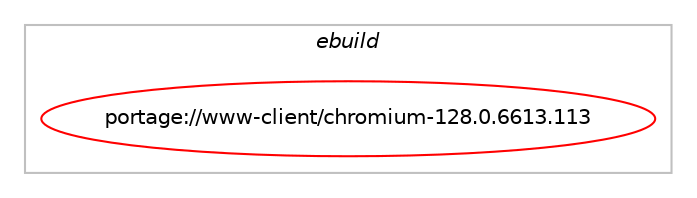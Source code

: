 digraph prolog {

# *************
# Graph options
# *************

newrank=true;
concentrate=true;
compound=true;
graph [rankdir=LR,fontname=Helvetica,fontsize=10,ranksep=1.5];#, ranksep=2.5, nodesep=0.2];
edge  [arrowhead=vee];
node  [fontname=Helvetica,fontsize=10];

# **********
# The ebuild
# **********

subgraph cluster_leftcol {
color=gray;
label=<<i>ebuild</i>>;
id [label="portage://www-client/chromium-128.0.6613.113", color=red, width=4, href="../www-client/chromium-128.0.6613.113.svg"];
}

# ****************
# The dependencies
# ****************

subgraph cluster_midcol {
color=gray;
label=<<i>dependencies</i>>;
subgraph cluster_compile {
fillcolor="#eeeeee";
style=filled;
label=<<i>compile</i>>;
# *** BEGIN UNKNOWN DEPENDENCY TYPE (TODO) ***
# id -> equal(use_conditional_group(negative,headless,portage://www-client/chromium-128.0.6613.113,[use_conditional_group(positive,X,portage://www-client/chromium-128.0.6613.113,[package_dependency(portage://www-client/chromium-128.0.6613.113,install,no,x11-libs,libXcomposite,none,[,,],any_same_slot,[]),package_dependency(portage://www-client/chromium-128.0.6613.113,install,no,x11-libs,libXcursor,none,[,,],any_same_slot,[]),package_dependency(portage://www-client/chromium-128.0.6613.113,install,no,x11-libs,libXdamage,none,[,,],any_same_slot,[]),package_dependency(portage://www-client/chromium-128.0.6613.113,install,no,x11-libs,libXfixes,none,[,,],any_same_slot,[]),package_dependency(portage://www-client/chromium-128.0.6613.113,install,no,x11-libs,libXi,greaterequal,[1.6.0,,,1.6.0],any_same_slot,[]),package_dependency(portage://www-client/chromium-128.0.6613.113,install,no,x11-libs,libXrandr,none,[,,],any_same_slot,[]),package_dependency(portage://www-client/chromium-128.0.6613.113,install,no,x11-libs,libXrender,none,[,,],any_same_slot,[]),package_dependency(portage://www-client/chromium-128.0.6613.113,install,no,x11-libs,libXtst,none,[,,],any_same_slot,[]),package_dependency(portage://www-client/chromium-128.0.6613.113,install,no,x11-libs,libxshmfence,none,[,,],any_same_slot,[])]),package_dependency(portage://www-client/chromium-128.0.6613.113,install,no,app-accessibility,at-spi2-core,greaterequal,[2.46.0,,,2.46.0],[slot(2)],[]),package_dependency(portage://www-client/chromium-128.0.6613.113,install,no,media-libs,mesa,none,[,,],any_same_slot,[use(optenable(X),none),use(optenable(wayland),none)]),use_conditional_group(positive,cups,portage://www-client/chromium-128.0.6613.113,[package_dependency(portage://www-client/chromium-128.0.6613.113,install,no,net-print,cups,greaterequal,[1.3.11,,,1.3.11],any_same_slot,[])]),package_dependency(portage://www-client/chromium-128.0.6613.113,install,no,virtual,udev,none,[,,],[],[]),package_dependency(portage://www-client/chromium-128.0.6613.113,install,no,x11-libs,cairo,none,[,,],any_same_slot,[]),package_dependency(portage://www-client/chromium-128.0.6613.113,install,no,x11-libs,gdk-pixbuf,none,[,,],[slot(2)],[]),package_dependency(portage://www-client/chromium-128.0.6613.113,install,no,x11-libs,pango,none,[,,],any_same_slot,[]),use_conditional_group(positive,qt5,portage://www-client/chromium-128.0.6613.113,[package_dependency(portage://www-client/chromium-128.0.6613.113,install,no,dev-qt,qtcore,none,[,,],[slot(5)],[]),package_dependency(portage://www-client/chromium-128.0.6613.113,install,no,dev-qt,qtwidgets,none,[,,],[slot(5)],[])]),use_conditional_group(positive,qt6,portage://www-client/chromium-128.0.6613.113,[package_dependency(portage://www-client/chromium-128.0.6613.113,install,no,dev-qt,qtbase,none,[,,],[slot(6)],[use(enable(gui),none),use(enable(widgets),none)])])]))
# *** END UNKNOWN DEPENDENCY TYPE (TODO) ***

# *** BEGIN UNKNOWN DEPENDENCY TYPE (TODO) ***
# id -> equal(use_conditional_group(negative,headless,portage://www-client/chromium-128.0.6613.113,[use_conditional_group(positive,gtk4,portage://www-client/chromium-128.0.6613.113,[package_dependency(portage://www-client/chromium-128.0.6613.113,install,no,gui-libs,gtk,none,[,,],[slot(4)],[use(optenable(X),none),use(optenable(wayland),none)])]),use_conditional_group(negative,gtk4,portage://www-client/chromium-128.0.6613.113,[package_dependency(portage://www-client/chromium-128.0.6613.113,install,no,x11-libs,gtk+,none,[,,],[slot(3)],[use(optenable(X),none),use(optenable(wayland),none)])])]))
# *** END UNKNOWN DEPENDENCY TYPE (TODO) ***

# *** BEGIN UNKNOWN DEPENDENCY TYPE (TODO) ***
# id -> equal(use_conditional_group(negative,headless,portage://www-client/chromium-128.0.6613.113,[package_dependency(portage://www-client/chromium-128.0.6613.113,install,no,dev-libs,glib,none,[,,],[slot(2)],[]),package_dependency(portage://www-client/chromium-128.0.6613.113,install,no,media-libs,alsa-lib,greaterequal,[1.0.19,,,1.0.19],any_same_slot,[]),use_conditional_group(positive,pulseaudio,portage://www-client/chromium-128.0.6613.113,[package_dependency(portage://www-client/chromium-128.0.6613.113,install,no,media-libs,libpulse,none,[,,],any_same_slot,[])]),package_dependency(portage://www-client/chromium-128.0.6613.113,install,no,sys-apps,pciutils,none,[,,],any_same_slot,[]),use_conditional_group(positive,kerberos,portage://www-client/chromium-128.0.6613.113,[package_dependency(portage://www-client/chromium-128.0.6613.113,install,no,virtual,krb5,none,[,,],[],[])]),use_conditional_group(positive,vaapi,portage://www-client/chromium-128.0.6613.113,[package_dependency(portage://www-client/chromium-128.0.6613.113,install,no,media-libs,libva,greaterequal,[2.7,,,2.7],any_same_slot,[use(optenable(X),none),use(optenable(wayland),none)])]),use_conditional_group(positive,X,portage://www-client/chromium-128.0.6613.113,[package_dependency(portage://www-client/chromium-128.0.6613.113,install,no,x11-base,xorg-proto,none,[,,],any_same_slot,[]),package_dependency(portage://www-client/chromium-128.0.6613.113,install,no,x11-libs,libX11,none,[,,],any_same_slot,[]),package_dependency(portage://www-client/chromium-128.0.6613.113,install,no,x11-libs,libxcb,none,[,,],any_same_slot,[]),package_dependency(portage://www-client/chromium-128.0.6613.113,install,no,x11-libs,libXext,none,[,,],any_same_slot,[])]),package_dependency(portage://www-client/chromium-128.0.6613.113,install,no,x11-libs,libxkbcommon,none,[,,],any_same_slot,[]),use_conditional_group(positive,wayland,portage://www-client/chromium-128.0.6613.113,[package_dependency(portage://www-client/chromium-128.0.6613.113,install,no,dev-libs,libffi,none,[,,],any_same_slot,[]),package_dependency(portage://www-client/chromium-128.0.6613.113,install,no,dev-libs,wayland,none,[,,],any_same_slot,[]),use_conditional_group(positive,screencast,portage://www-client/chromium-128.0.6613.113,[package_dependency(portage://www-client/chromium-128.0.6613.113,install,no,media-video,pipewire,none,[,,],any_same_slot,[])])])]))
# *** END UNKNOWN DEPENDENCY TYPE (TODO) ***

# *** BEGIN UNKNOWN DEPENDENCY TYPE (TODO) ***
# id -> equal(use_conditional_group(positive,system-harfbuzz,portage://www-client/chromium-128.0.6613.113,[package_dependency(portage://www-client/chromium-128.0.6613.113,install,no,media-libs,harfbuzz,greaterequal,[3,,,3],[slot(0),equal],[use(enable(icu),negative)])]))
# *** END UNKNOWN DEPENDENCY TYPE (TODO) ***

# *** BEGIN UNKNOWN DEPENDENCY TYPE (TODO) ***
# id -> equal(use_conditional_group(positive,system-icu,portage://www-client/chromium-128.0.6613.113,[package_dependency(portage://www-client/chromium-128.0.6613.113,install,no,dev-libs,icu,greaterequal,[73.0,,,73.0],any_same_slot,[])]))
# *** END UNKNOWN DEPENDENCY TYPE (TODO) ***

# *** BEGIN UNKNOWN DEPENDENCY TYPE (TODO) ***
# id -> equal(use_conditional_group(positive,system-png,portage://www-client/chromium-128.0.6613.113,[package_dependency(portage://www-client/chromium-128.0.6613.113,install,no,media-libs,libpng,none,[,,],any_same_slot,[use(disable(apng),negative)])]))
# *** END UNKNOWN DEPENDENCY TYPE (TODO) ***

# *** BEGIN UNKNOWN DEPENDENCY TYPE (TODO) ***
# id -> equal(use_conditional_group(positive,system-zstd,portage://www-client/chromium-128.0.6613.113,[package_dependency(portage://www-client/chromium-128.0.6613.113,install,no,app-arch,zstd,greaterequal,[1.5.5,,,1.5.5],any_same_slot,[])]))
# *** END UNKNOWN DEPENDENCY TYPE (TODO) ***

# *** BEGIN UNKNOWN DEPENDENCY TYPE (TODO) ***
# id -> equal(package_dependency(portage://www-client/chromium-128.0.6613.113,install,no,app-arch,bzip2,none,[,,],any_same_slot,[]))
# *** END UNKNOWN DEPENDENCY TYPE (TODO) ***

# *** BEGIN UNKNOWN DEPENDENCY TYPE (TODO) ***
# id -> equal(package_dependency(portage://www-client/chromium-128.0.6613.113,install,no,dev-libs,expat,none,[,,],any_same_slot,[]))
# *** END UNKNOWN DEPENDENCY TYPE (TODO) ***

# *** BEGIN UNKNOWN DEPENDENCY TYPE (TODO) ***
# id -> equal(package_dependency(portage://www-client/chromium-128.0.6613.113,install,no,dev-libs,libxml2,greaterequal,[2.12.4,,,2.12.4],any_same_slot,[use(enable(icu),none)]))
# *** END UNKNOWN DEPENDENCY TYPE (TODO) ***

# *** BEGIN UNKNOWN DEPENDENCY TYPE (TODO) ***
# id -> equal(package_dependency(portage://www-client/chromium-128.0.6613.113,install,no,dev-libs,libxslt,none,[,,],any_same_slot,[]))
# *** END UNKNOWN DEPENDENCY TYPE (TODO) ***

# *** BEGIN UNKNOWN DEPENDENCY TYPE (TODO) ***
# id -> equal(package_dependency(portage://www-client/chromium-128.0.6613.113,install,no,dev-libs,nspr,none,[,,],any_same_slot,[]))
# *** END UNKNOWN DEPENDENCY TYPE (TODO) ***

# *** BEGIN UNKNOWN DEPENDENCY TYPE (TODO) ***
# id -> equal(package_dependency(portage://www-client/chromium-128.0.6613.113,install,no,dev-libs,nss,greaterequal,[3.26,,,3.26],any_same_slot,[]))
# *** END UNKNOWN DEPENDENCY TYPE (TODO) ***

# *** BEGIN UNKNOWN DEPENDENCY TYPE (TODO) ***
# id -> equal(package_dependency(portage://www-client/chromium-128.0.6613.113,install,no,media-libs,flac,none,[,,],any_same_slot,[]))
# *** END UNKNOWN DEPENDENCY TYPE (TODO) ***

# *** BEGIN UNKNOWN DEPENDENCY TYPE (TODO) ***
# id -> equal(package_dependency(portage://www-client/chromium-128.0.6613.113,install,no,media-libs,fontconfig,none,[,,],any_same_slot,[]))
# *** END UNKNOWN DEPENDENCY TYPE (TODO) ***

# *** BEGIN UNKNOWN DEPENDENCY TYPE (TODO) ***
# id -> equal(package_dependency(portage://www-client/chromium-128.0.6613.113,install,no,media-libs,freetype,greaterequal,[2.11.0,,-r1,2.11.0-r1],any_same_slot,[]))
# *** END UNKNOWN DEPENDENCY TYPE (TODO) ***

# *** BEGIN UNKNOWN DEPENDENCY TYPE (TODO) ***
# id -> equal(package_dependency(portage://www-client/chromium-128.0.6613.113,install,no,media-libs,libjpeg-turbo,none,[,,],any_same_slot,[]))
# *** END UNKNOWN DEPENDENCY TYPE (TODO) ***

# *** BEGIN UNKNOWN DEPENDENCY TYPE (TODO) ***
# id -> equal(package_dependency(portage://www-client/chromium-128.0.6613.113,install,no,media-libs,libwebp,greaterequal,[0.4.0,,,0.4.0],any_same_slot,[]))
# *** END UNKNOWN DEPENDENCY TYPE (TODO) ***

# *** BEGIN UNKNOWN DEPENDENCY TYPE (TODO) ***
# id -> equal(package_dependency(portage://www-client/chromium-128.0.6613.113,install,no,media-libs,mesa,none,[,,],any_same_slot,[use(enable(gbm),positive)]))
# *** END UNKNOWN DEPENDENCY TYPE (TODO) ***

# *** BEGIN UNKNOWN DEPENDENCY TYPE (TODO) ***
# id -> equal(package_dependency(portage://www-client/chromium-128.0.6613.113,install,no,media-libs,openh264,greaterequal,[1.6.0,,,1.6.0],any_same_slot,[]))
# *** END UNKNOWN DEPENDENCY TYPE (TODO) ***

# *** BEGIN UNKNOWN DEPENDENCY TYPE (TODO) ***
# id -> equal(package_dependency(portage://www-client/chromium-128.0.6613.113,install,no,net-misc,curl,none,[,,],[],[use(enable(ssl),none)]))
# *** END UNKNOWN DEPENDENCY TYPE (TODO) ***

# *** BEGIN UNKNOWN DEPENDENCY TYPE (TODO) ***
# id -> equal(package_dependency(portage://www-client/chromium-128.0.6613.113,install,no,sys-apps,dbus,none,[,,],any_same_slot,[]))
# *** END UNKNOWN DEPENDENCY TYPE (TODO) ***

# *** BEGIN UNKNOWN DEPENDENCY TYPE (TODO) ***
# id -> equal(package_dependency(portage://www-client/chromium-128.0.6613.113,install,no,sys-libs,zlib,none,[,,],any_same_slot,[]))
# *** END UNKNOWN DEPENDENCY TYPE (TODO) ***

# *** BEGIN UNKNOWN DEPENDENCY TYPE (TODO) ***
# id -> equal(package_dependency(portage://www-client/chromium-128.0.6613.113,install,no,sys-libs,zlib,none,[,,],any_same_slot,[use(enable(minizip),none)]))
# *** END UNKNOWN DEPENDENCY TYPE (TODO) ***

# *** BEGIN UNKNOWN DEPENDENCY TYPE (TODO) ***
# id -> equal(package_dependency(portage://www-client/chromium-128.0.6613.113,install,no,x11-libs,libdrm,none,[,,],any_same_slot,[]))
# *** END UNKNOWN DEPENDENCY TYPE (TODO) ***

}
subgraph cluster_compileandrun {
fillcolor="#eeeeee";
style=filled;
label=<<i>compile and run</i>>;
}
subgraph cluster_run {
fillcolor="#eeeeee";
style=filled;
label=<<i>run</i>>;
# *** BEGIN UNKNOWN DEPENDENCY TYPE (TODO) ***
# id -> equal(use_conditional_group(negative,headless,portage://www-client/chromium-128.0.6613.113,[any_of_group([package_dependency(portage://www-client/chromium-128.0.6613.113,run,no,x11-libs,gtk+,none,[,,],[slot(3)],[use(optenable(X),none),use(optenable(wayland),none)]),package_dependency(portage://www-client/chromium-128.0.6613.113,run,no,gui-libs,gtk,none,[,,],[slot(4)],[use(optenable(X),none),use(optenable(wayland),none)])]),use_conditional_group(positive,qt5,portage://www-client/chromium-128.0.6613.113,[package_dependency(portage://www-client/chromium-128.0.6613.113,run,no,dev-qt,qtgui,none,[,,],[slot(5)],[use(optenable(X),none),use(optenable(wayland),none)])]),use_conditional_group(positive,qt6,portage://www-client/chromium-128.0.6613.113,[package_dependency(portage://www-client/chromium-128.0.6613.113,run,no,dev-qt,qtbase,none,[,,],[slot(6)],[use(optenable(X),none),use(optenable(wayland),none)])])]))
# *** END UNKNOWN DEPENDENCY TYPE (TODO) ***

# *** BEGIN UNKNOWN DEPENDENCY TYPE (TODO) ***
# id -> equal(use_conditional_group(negative,headless,portage://www-client/chromium-128.0.6613.113,[use_conditional_group(positive,X,portage://www-client/chromium-128.0.6613.113,[package_dependency(portage://www-client/chromium-128.0.6613.113,run,no,x11-libs,libXcomposite,none,[,,],any_same_slot,[]),package_dependency(portage://www-client/chromium-128.0.6613.113,run,no,x11-libs,libXcursor,none,[,,],any_same_slot,[]),package_dependency(portage://www-client/chromium-128.0.6613.113,run,no,x11-libs,libXdamage,none,[,,],any_same_slot,[]),package_dependency(portage://www-client/chromium-128.0.6613.113,run,no,x11-libs,libXfixes,none,[,,],any_same_slot,[]),package_dependency(portage://www-client/chromium-128.0.6613.113,run,no,x11-libs,libXi,greaterequal,[1.6.0,,,1.6.0],any_same_slot,[]),package_dependency(portage://www-client/chromium-128.0.6613.113,run,no,x11-libs,libXrandr,none,[,,],any_same_slot,[]),package_dependency(portage://www-client/chromium-128.0.6613.113,run,no,x11-libs,libXrender,none,[,,],any_same_slot,[]),package_dependency(portage://www-client/chromium-128.0.6613.113,run,no,x11-libs,libXtst,none,[,,],any_same_slot,[]),package_dependency(portage://www-client/chromium-128.0.6613.113,run,no,x11-libs,libxshmfence,none,[,,],any_same_slot,[])]),package_dependency(portage://www-client/chromium-128.0.6613.113,run,no,app-accessibility,at-spi2-core,greaterequal,[2.46.0,,,2.46.0],[slot(2)],[]),package_dependency(portage://www-client/chromium-128.0.6613.113,run,no,media-libs,mesa,none,[,,],any_same_slot,[use(optenable(X),none),use(optenable(wayland),none)]),use_conditional_group(positive,cups,portage://www-client/chromium-128.0.6613.113,[package_dependency(portage://www-client/chromium-128.0.6613.113,run,no,net-print,cups,greaterequal,[1.3.11,,,1.3.11],any_same_slot,[])]),package_dependency(portage://www-client/chromium-128.0.6613.113,run,no,virtual,udev,none,[,,],[],[]),package_dependency(portage://www-client/chromium-128.0.6613.113,run,no,x11-libs,cairo,none,[,,],any_same_slot,[]),package_dependency(portage://www-client/chromium-128.0.6613.113,run,no,x11-libs,gdk-pixbuf,none,[,,],[slot(2)],[]),package_dependency(portage://www-client/chromium-128.0.6613.113,run,no,x11-libs,pango,none,[,,],any_same_slot,[]),use_conditional_group(positive,qt5,portage://www-client/chromium-128.0.6613.113,[package_dependency(portage://www-client/chromium-128.0.6613.113,run,no,dev-qt,qtcore,none,[,,],[slot(5)],[]),package_dependency(portage://www-client/chromium-128.0.6613.113,run,no,dev-qt,qtwidgets,none,[,,],[slot(5)],[])]),use_conditional_group(positive,qt6,portage://www-client/chromium-128.0.6613.113,[package_dependency(portage://www-client/chromium-128.0.6613.113,run,no,dev-qt,qtbase,none,[,,],[slot(6)],[use(enable(gui),none),use(enable(widgets),none)])])]))
# *** END UNKNOWN DEPENDENCY TYPE (TODO) ***

# *** BEGIN UNKNOWN DEPENDENCY TYPE (TODO) ***
# id -> equal(use_conditional_group(negative,headless,portage://www-client/chromium-128.0.6613.113,[package_dependency(portage://www-client/chromium-128.0.6613.113,run,no,dev-libs,glib,none,[,,],[slot(2)],[]),package_dependency(portage://www-client/chromium-128.0.6613.113,run,no,media-libs,alsa-lib,greaterequal,[1.0.19,,,1.0.19],any_same_slot,[]),use_conditional_group(positive,pulseaudio,portage://www-client/chromium-128.0.6613.113,[package_dependency(portage://www-client/chromium-128.0.6613.113,run,no,media-libs,libpulse,none,[,,],any_same_slot,[])]),package_dependency(portage://www-client/chromium-128.0.6613.113,run,no,sys-apps,pciutils,none,[,,],any_same_slot,[]),use_conditional_group(positive,kerberos,portage://www-client/chromium-128.0.6613.113,[package_dependency(portage://www-client/chromium-128.0.6613.113,run,no,virtual,krb5,none,[,,],[],[])]),use_conditional_group(positive,vaapi,portage://www-client/chromium-128.0.6613.113,[package_dependency(portage://www-client/chromium-128.0.6613.113,run,no,media-libs,libva,greaterequal,[2.7,,,2.7],any_same_slot,[use(optenable(X),none),use(optenable(wayland),none)])]),use_conditional_group(positive,X,portage://www-client/chromium-128.0.6613.113,[package_dependency(portage://www-client/chromium-128.0.6613.113,run,no,x11-base,xorg-proto,none,[,,],any_same_slot,[]),package_dependency(portage://www-client/chromium-128.0.6613.113,run,no,x11-libs,libX11,none,[,,],any_same_slot,[]),package_dependency(portage://www-client/chromium-128.0.6613.113,run,no,x11-libs,libxcb,none,[,,],any_same_slot,[]),package_dependency(portage://www-client/chromium-128.0.6613.113,run,no,x11-libs,libXext,none,[,,],any_same_slot,[])]),package_dependency(portage://www-client/chromium-128.0.6613.113,run,no,x11-libs,libxkbcommon,none,[,,],any_same_slot,[]),use_conditional_group(positive,wayland,portage://www-client/chromium-128.0.6613.113,[package_dependency(portage://www-client/chromium-128.0.6613.113,run,no,dev-libs,libffi,none,[,,],any_same_slot,[]),package_dependency(portage://www-client/chromium-128.0.6613.113,run,no,dev-libs,wayland,none,[,,],any_same_slot,[]),use_conditional_group(positive,screencast,portage://www-client/chromium-128.0.6613.113,[package_dependency(portage://www-client/chromium-128.0.6613.113,run,no,media-video,pipewire,none,[,,],any_same_slot,[])])])]))
# *** END UNKNOWN DEPENDENCY TYPE (TODO) ***

# *** BEGIN UNKNOWN DEPENDENCY TYPE (TODO) ***
# id -> equal(use_conditional_group(positive,bindist,portage://www-client/chromium-128.0.6613.113,[use_conditional_group(negative,ffmpeg-chromium,portage://www-client/chromium-128.0.6613.113,[package_dependency(portage://www-client/chromium-128.0.6613.113,run,no,media-video,ffmpeg,greaterequal,[6.1,,-r1,6.1-r1],[slot(0),subslot(58.60.60)],[use(enable(chromium),none)])]),use_conditional_group(positive,ffmpeg-chromium,portage://www-client/chromium-128.0.6613.113,[package_dependency(portage://www-client/chromium-128.0.6613.113,run,no,media-video,ffmpeg-chromium,none,[,,],[slot(128)],[])])]))
# *** END UNKNOWN DEPENDENCY TYPE (TODO) ***

# *** BEGIN UNKNOWN DEPENDENCY TYPE (TODO) ***
# id -> equal(use_conditional_group(positive,selinux,portage://www-client/chromium-128.0.6613.113,[package_dependency(portage://www-client/chromium-128.0.6613.113,run,no,sec-policy,selinux-chromium,none,[,,],[],[])]))
# *** END UNKNOWN DEPENDENCY TYPE (TODO) ***

# *** BEGIN UNKNOWN DEPENDENCY TYPE (TODO) ***
# id -> equal(use_conditional_group(positive,system-harfbuzz,portage://www-client/chromium-128.0.6613.113,[package_dependency(portage://www-client/chromium-128.0.6613.113,run,no,media-libs,harfbuzz,greaterequal,[3,,,3],[slot(0),equal],[use(enable(icu),negative)])]))
# *** END UNKNOWN DEPENDENCY TYPE (TODO) ***

# *** BEGIN UNKNOWN DEPENDENCY TYPE (TODO) ***
# id -> equal(use_conditional_group(positive,system-icu,portage://www-client/chromium-128.0.6613.113,[package_dependency(portage://www-client/chromium-128.0.6613.113,run,no,dev-libs,icu,greaterequal,[73.0,,,73.0],any_same_slot,[])]))
# *** END UNKNOWN DEPENDENCY TYPE (TODO) ***

# *** BEGIN UNKNOWN DEPENDENCY TYPE (TODO) ***
# id -> equal(use_conditional_group(positive,system-png,portage://www-client/chromium-128.0.6613.113,[package_dependency(portage://www-client/chromium-128.0.6613.113,run,no,media-libs,libpng,none,[,,],any_same_slot,[use(disable(apng),negative)])]))
# *** END UNKNOWN DEPENDENCY TYPE (TODO) ***

# *** BEGIN UNKNOWN DEPENDENCY TYPE (TODO) ***
# id -> equal(use_conditional_group(positive,system-zstd,portage://www-client/chromium-128.0.6613.113,[package_dependency(portage://www-client/chromium-128.0.6613.113,run,no,app-arch,zstd,greaterequal,[1.5.5,,,1.5.5],any_same_slot,[])]))
# *** END UNKNOWN DEPENDENCY TYPE (TODO) ***

# *** BEGIN UNKNOWN DEPENDENCY TYPE (TODO) ***
# id -> equal(package_dependency(portage://www-client/chromium-128.0.6613.113,run,no,app-arch,bzip2,none,[,,],any_same_slot,[]))
# *** END UNKNOWN DEPENDENCY TYPE (TODO) ***

# *** BEGIN UNKNOWN DEPENDENCY TYPE (TODO) ***
# id -> equal(package_dependency(portage://www-client/chromium-128.0.6613.113,run,no,dev-libs,expat,none,[,,],any_same_slot,[]))
# *** END UNKNOWN DEPENDENCY TYPE (TODO) ***

# *** BEGIN UNKNOWN DEPENDENCY TYPE (TODO) ***
# id -> equal(package_dependency(portage://www-client/chromium-128.0.6613.113,run,no,dev-libs,libxml2,greaterequal,[2.12.4,,,2.12.4],any_same_slot,[use(enable(icu),none)]))
# *** END UNKNOWN DEPENDENCY TYPE (TODO) ***

# *** BEGIN UNKNOWN DEPENDENCY TYPE (TODO) ***
# id -> equal(package_dependency(portage://www-client/chromium-128.0.6613.113,run,no,dev-libs,libxslt,none,[,,],any_same_slot,[]))
# *** END UNKNOWN DEPENDENCY TYPE (TODO) ***

# *** BEGIN UNKNOWN DEPENDENCY TYPE (TODO) ***
# id -> equal(package_dependency(portage://www-client/chromium-128.0.6613.113,run,no,dev-libs,nspr,none,[,,],any_same_slot,[]))
# *** END UNKNOWN DEPENDENCY TYPE (TODO) ***

# *** BEGIN UNKNOWN DEPENDENCY TYPE (TODO) ***
# id -> equal(package_dependency(portage://www-client/chromium-128.0.6613.113,run,no,dev-libs,nss,greaterequal,[3.26,,,3.26],any_same_slot,[]))
# *** END UNKNOWN DEPENDENCY TYPE (TODO) ***

# *** BEGIN UNKNOWN DEPENDENCY TYPE (TODO) ***
# id -> equal(package_dependency(portage://www-client/chromium-128.0.6613.113,run,no,media-libs,flac,none,[,,],any_same_slot,[]))
# *** END UNKNOWN DEPENDENCY TYPE (TODO) ***

# *** BEGIN UNKNOWN DEPENDENCY TYPE (TODO) ***
# id -> equal(package_dependency(portage://www-client/chromium-128.0.6613.113,run,no,media-libs,fontconfig,none,[,,],any_same_slot,[]))
# *** END UNKNOWN DEPENDENCY TYPE (TODO) ***

# *** BEGIN UNKNOWN DEPENDENCY TYPE (TODO) ***
# id -> equal(package_dependency(portage://www-client/chromium-128.0.6613.113,run,no,media-libs,freetype,greaterequal,[2.11.0,,-r1,2.11.0-r1],any_same_slot,[]))
# *** END UNKNOWN DEPENDENCY TYPE (TODO) ***

# *** BEGIN UNKNOWN DEPENDENCY TYPE (TODO) ***
# id -> equal(package_dependency(portage://www-client/chromium-128.0.6613.113,run,no,media-libs,libjpeg-turbo,none,[,,],any_same_slot,[]))
# *** END UNKNOWN DEPENDENCY TYPE (TODO) ***

# *** BEGIN UNKNOWN DEPENDENCY TYPE (TODO) ***
# id -> equal(package_dependency(portage://www-client/chromium-128.0.6613.113,run,no,media-libs,libwebp,greaterequal,[0.4.0,,,0.4.0],any_same_slot,[]))
# *** END UNKNOWN DEPENDENCY TYPE (TODO) ***

# *** BEGIN UNKNOWN DEPENDENCY TYPE (TODO) ***
# id -> equal(package_dependency(portage://www-client/chromium-128.0.6613.113,run,no,media-libs,mesa,none,[,,],any_same_slot,[use(enable(gbm),positive)]))
# *** END UNKNOWN DEPENDENCY TYPE (TODO) ***

# *** BEGIN UNKNOWN DEPENDENCY TYPE (TODO) ***
# id -> equal(package_dependency(portage://www-client/chromium-128.0.6613.113,run,no,media-libs,openh264,greaterequal,[1.6.0,,,1.6.0],any_same_slot,[]))
# *** END UNKNOWN DEPENDENCY TYPE (TODO) ***

# *** BEGIN UNKNOWN DEPENDENCY TYPE (TODO) ***
# id -> equal(package_dependency(portage://www-client/chromium-128.0.6613.113,run,no,net-misc,curl,none,[,,],[],[use(enable(ssl),none)]))
# *** END UNKNOWN DEPENDENCY TYPE (TODO) ***

# *** BEGIN UNKNOWN DEPENDENCY TYPE (TODO) ***
# id -> equal(package_dependency(portage://www-client/chromium-128.0.6613.113,run,no,sys-apps,dbus,none,[,,],any_same_slot,[]))
# *** END UNKNOWN DEPENDENCY TYPE (TODO) ***

# *** BEGIN UNKNOWN DEPENDENCY TYPE (TODO) ***
# id -> equal(package_dependency(portage://www-client/chromium-128.0.6613.113,run,no,sys-libs,zlib,none,[,,],any_same_slot,[]))
# *** END UNKNOWN DEPENDENCY TYPE (TODO) ***

# *** BEGIN UNKNOWN DEPENDENCY TYPE (TODO) ***
# id -> equal(package_dependency(portage://www-client/chromium-128.0.6613.113,run,no,sys-libs,zlib,none,[,,],any_same_slot,[use(enable(minizip),none)]))
# *** END UNKNOWN DEPENDENCY TYPE (TODO) ***

# *** BEGIN UNKNOWN DEPENDENCY TYPE (TODO) ***
# id -> equal(package_dependency(portage://www-client/chromium-128.0.6613.113,run,no,virtual,ttf-fonts,none,[,,],[],[]))
# *** END UNKNOWN DEPENDENCY TYPE (TODO) ***

# *** BEGIN UNKNOWN DEPENDENCY TYPE (TODO) ***
# id -> equal(package_dependency(portage://www-client/chromium-128.0.6613.113,run,no,x11-libs,libdrm,none,[,,],any_same_slot,[]))
# *** END UNKNOWN DEPENDENCY TYPE (TODO) ***

}
}

# **************
# The candidates
# **************

subgraph cluster_choices {
rank=same;
color=gray;
label=<<i>candidates</i>>;

}

}
